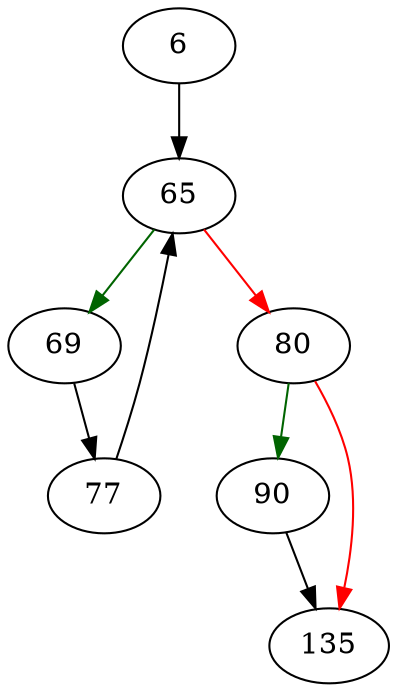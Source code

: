 strict digraph "windowPartitionCache" {
	// Node definitions.
	6 [entry=true];
	65;
	69;
	80;
	77;
	90;
	135;

	// Edge definitions.
	6 -> 65;
	65 -> 69 [
		color=darkgreen
		cond=true
	];
	65 -> 80 [
		color=red
		cond=false
	];
	69 -> 77;
	80 -> 90 [
		color=darkgreen
		cond=true
	];
	80 -> 135 [
		color=red
		cond=false
	];
	77 -> 65;
	90 -> 135;
}